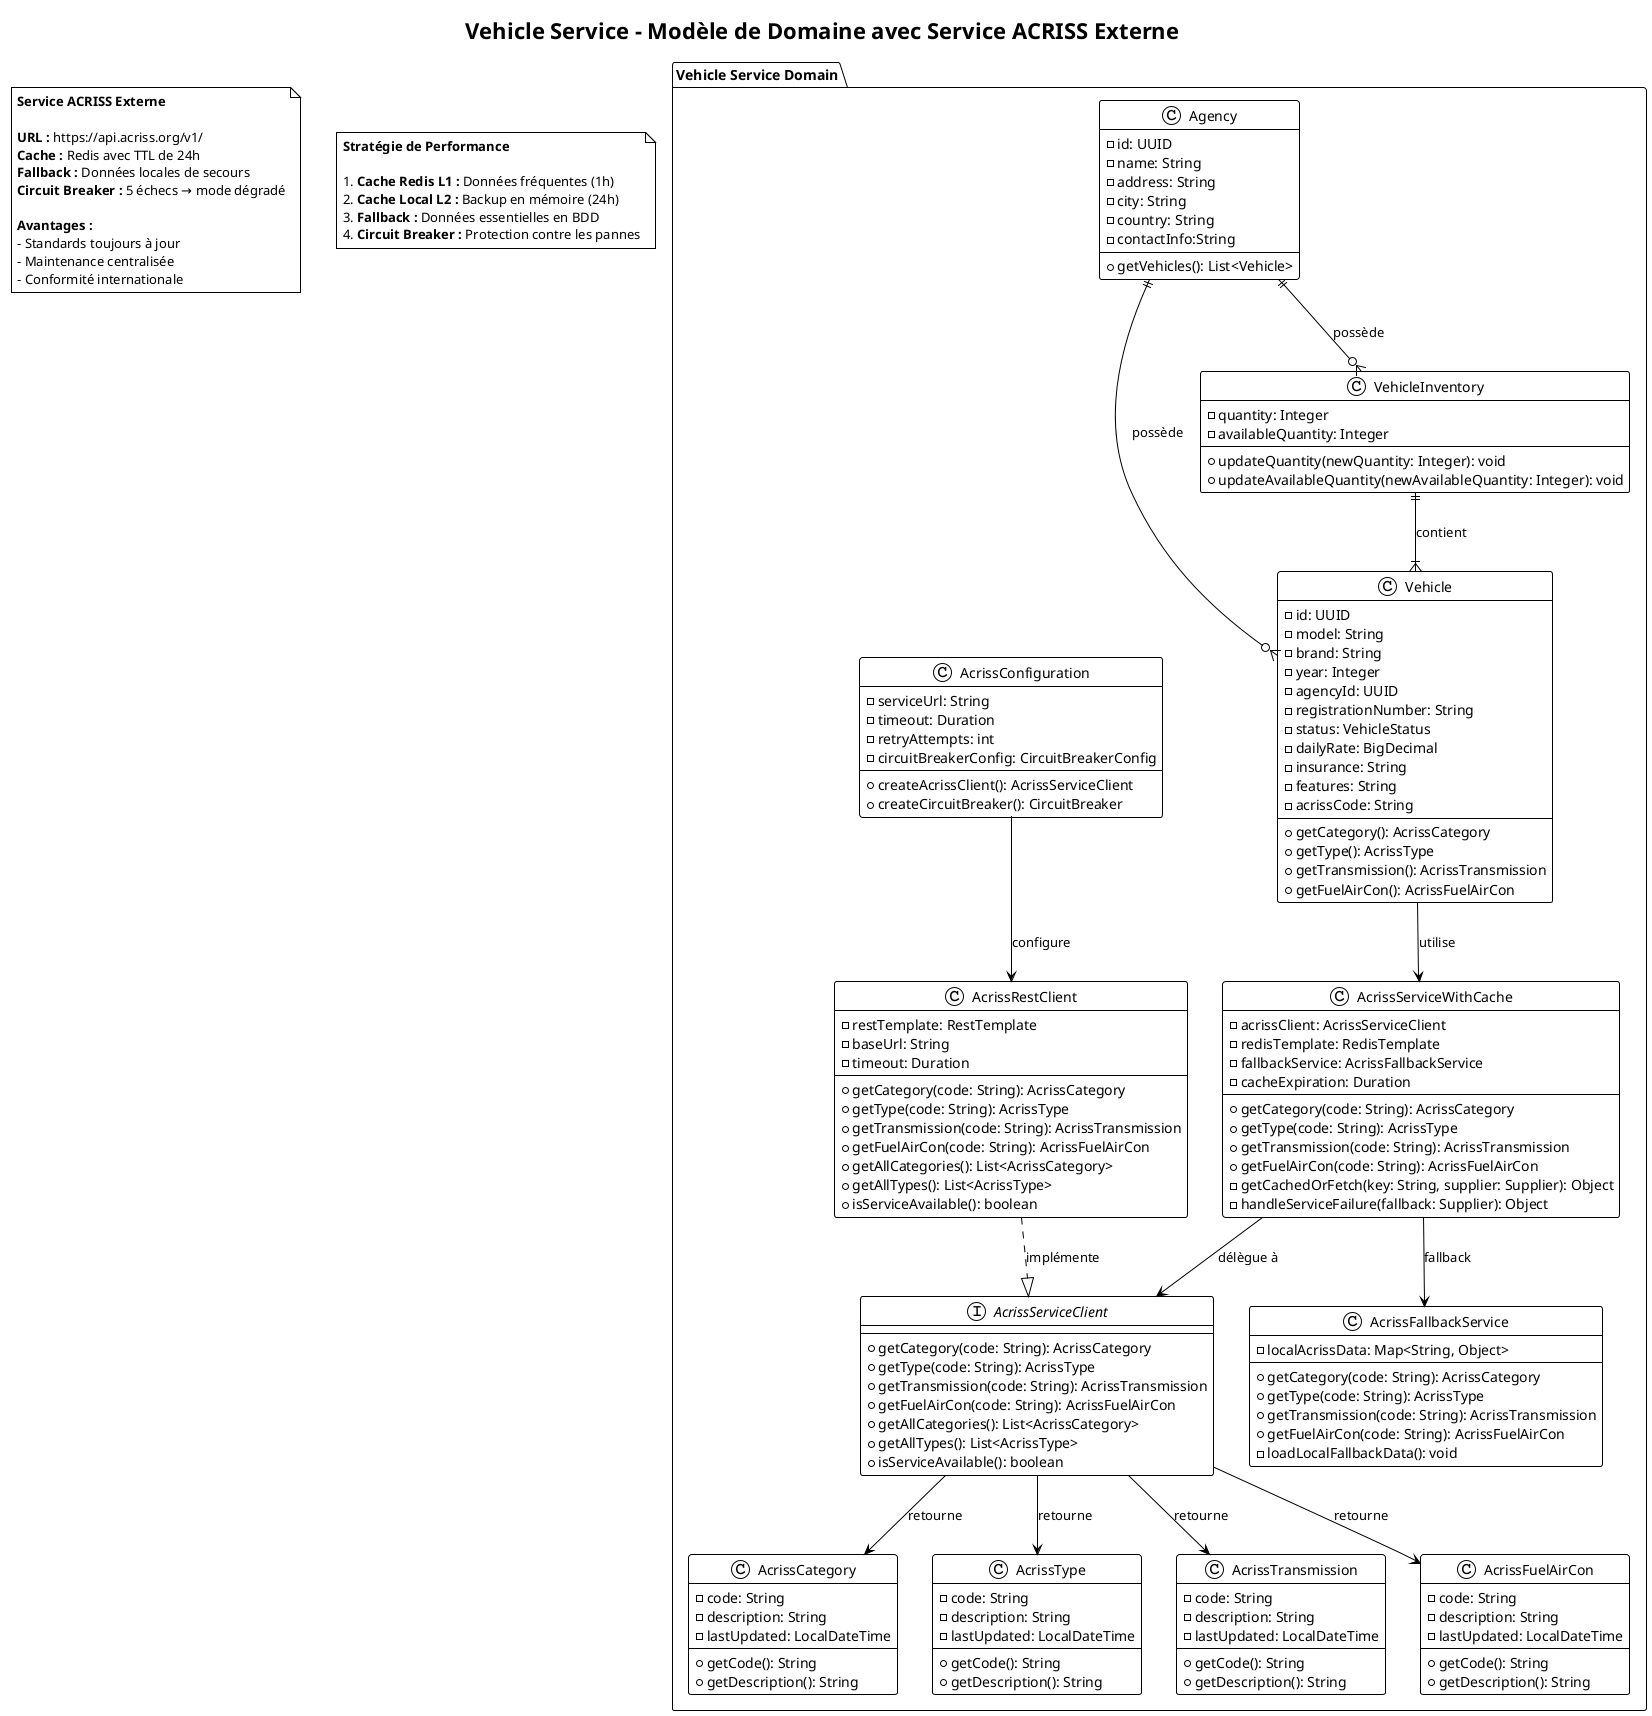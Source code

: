 @startuml Vehicle Service - Diagramme de Classes (Version ACRISS Externe)
!theme plain

title Vehicle Service - Modèle de Domaine avec Service ACRISS Externe

package "Vehicle Service Domain" {
  class Vehicle {
    -id: UUID
    -model: String
    -brand: String
    -year: Integer
    -agencyId: UUID
    -registrationNumber: String
    -status: VehicleStatus
    -dailyRate: BigDecimal
    -insurance: String
    -features: String
    -acrissCode: String
    --
    +getCategory(): AcrissCategory
    +getType(): AcrissType
    +getTransmission(): AcrissTransmission
    +getFuelAirCon(): AcrissFuelAirCon
  }
  
  class Agency {
    -id: UUID
    -name: String
    -address: String
    -city: String
    -country: String
    -contactInfo:String
    --
    +getVehicles(): List<Vehicle>
  }

    class VehicleInventory {
      -quantity: Integer
      -availableQuantity: Integer
      --
      +updateQuantity(newQuantity: Integer): void
      +updateAvailableQuantity(newAvailableQuantity: Integer): void
    }


  ' Service externe ACRISS
  interface AcrissServiceClient {
    +getCategory(code: String): AcrissCategory
    +getType(code: String): AcrissType
    +getTransmission(code: String): AcrissTransmission
    +getFuelAirCon(code: String): AcrissFuelAirCon
    +getAllCategories(): List<AcrissCategory>
    +getAllTypes(): List<AcrissType>
    +isServiceAvailable(): boolean
  }
  
  class AcrissRestClient {
    -restTemplate: RestTemplate
    -baseUrl: String
    -timeout: Duration
    --
    +getCategory(code: String): AcrissCategory
    +getType(code: String): AcrissType
    +getTransmission(code: String): AcrissTransmission
    +getFuelAirCon(code: String): AcrissFuelAirCon
    +getAllCategories(): List<AcrissCategory>
    +getAllTypes(): List<AcrissType>
    +isServiceAvailable(): boolean
  }
  
  class AcrissServiceWithCache {
    -acrissClient: AcrissServiceClient
    -redisTemplate: RedisTemplate
    -fallbackService: AcrissFallbackService
    -cacheExpiration: Duration
    --
    +getCategory(code: String): AcrissCategory
    +getType(code: String): AcrissType
    +getTransmission(code: String): AcrissTransmission
    +getFuelAirCon(code: String): AcrissFuelAirCon
    -getCachedOrFetch(key: String, supplier: Supplier): Object
    -handleServiceFailure(fallback: Supplier): Object
  }
  
  class AcrissFallbackService {
    -localAcrissData: Map<String, Object>
    --
    +getCategory(code: String): AcrissCategory
    +getType(code: String): AcrissType
    +getTransmission(code: String): AcrissTransmission
    +getFuelAirCon(code: String): AcrissFuelAirCon
    -loadLocalFallbackData(): void
  }
  
  ' DTOs pour les réponses du service externe
  class AcrissCategory {
    -code: String
    -description: String
    -lastUpdated: LocalDateTime
    --
    +getCode(): String
    +getDescription(): String
  }
  
  class AcrissType {
    -code: String
    -description: String
    -lastUpdated: LocalDateTime
    --
    +getCode(): String
    +getDescription(): String
  }
  
  class AcrissTransmission {
    -code: String
    -description: String
    -lastUpdated: LocalDateTime
    --
    +getCode(): String
    +getDescription(): String
  }
  
  class AcrissFuelAirCon {
    -code: String
    -description: String
    -lastUpdated: LocalDateTime
    --
    +getCode(): String
    +getDescription(): String
  }
  
  ' Configuration et Circuit Breaker
  class AcrissConfiguration {
    -serviceUrl: String
    -timeout: Duration
    -retryAttempts: int
    -circuitBreakerConfig: CircuitBreakerConfig
    --
    +createAcrissClient(): AcrissServiceClient
    +createCircuitBreaker(): CircuitBreaker
  }
  
  ' Relations
  Agency ||--o{ Vehicle : "possède"
  Agency ||--o{ VehicleInventory : "possède"
  VehicleInventory ||--|{ Vehicle : "contient"
  Vehicle --> AcrissServiceWithCache : "utilise"
  AcrissServiceWithCache --> AcrissServiceClient : "délègue à"
  AcrissServiceWithCache --> AcrissFallbackService : "fallback"
  AcrissRestClient ..|> AcrissServiceClient : "implémente"
  AcrissServiceClient --> AcrissCategory : "retourne"
  AcrissServiceClient --> AcrissType : "retourne"
  AcrissServiceClient --> AcrissTransmission : "retourne"
  AcrissServiceClient --> AcrissFuelAirCon : "retourne"
  AcrissConfiguration --> AcrissRestClient : "configure"
}

note as external_service_note
  **Service ACRISS Externe**
  
  **URL :** https://api.acriss.org/v1/
  **Cache :** Redis avec TTL de 24h
  **Fallback :** Données locales de secours
  **Circuit Breaker :** 5 échecs → mode dégradé
  
  **Avantages :**
  - Standards toujours à jour
  - Maintenance centralisée
  - Conformité internationale
end note

note as performance_note
  **Stratégie de Performance**
  
  1. **Cache Redis L1 :** Données fréquentes (1h)
  2. **Cache Local L2 :** Backup en mémoire (24h)  
  3. **Fallback :** Données essentielles en BDD
  4. **Circuit Breaker :** Protection contre les pannes
end note

@enduml